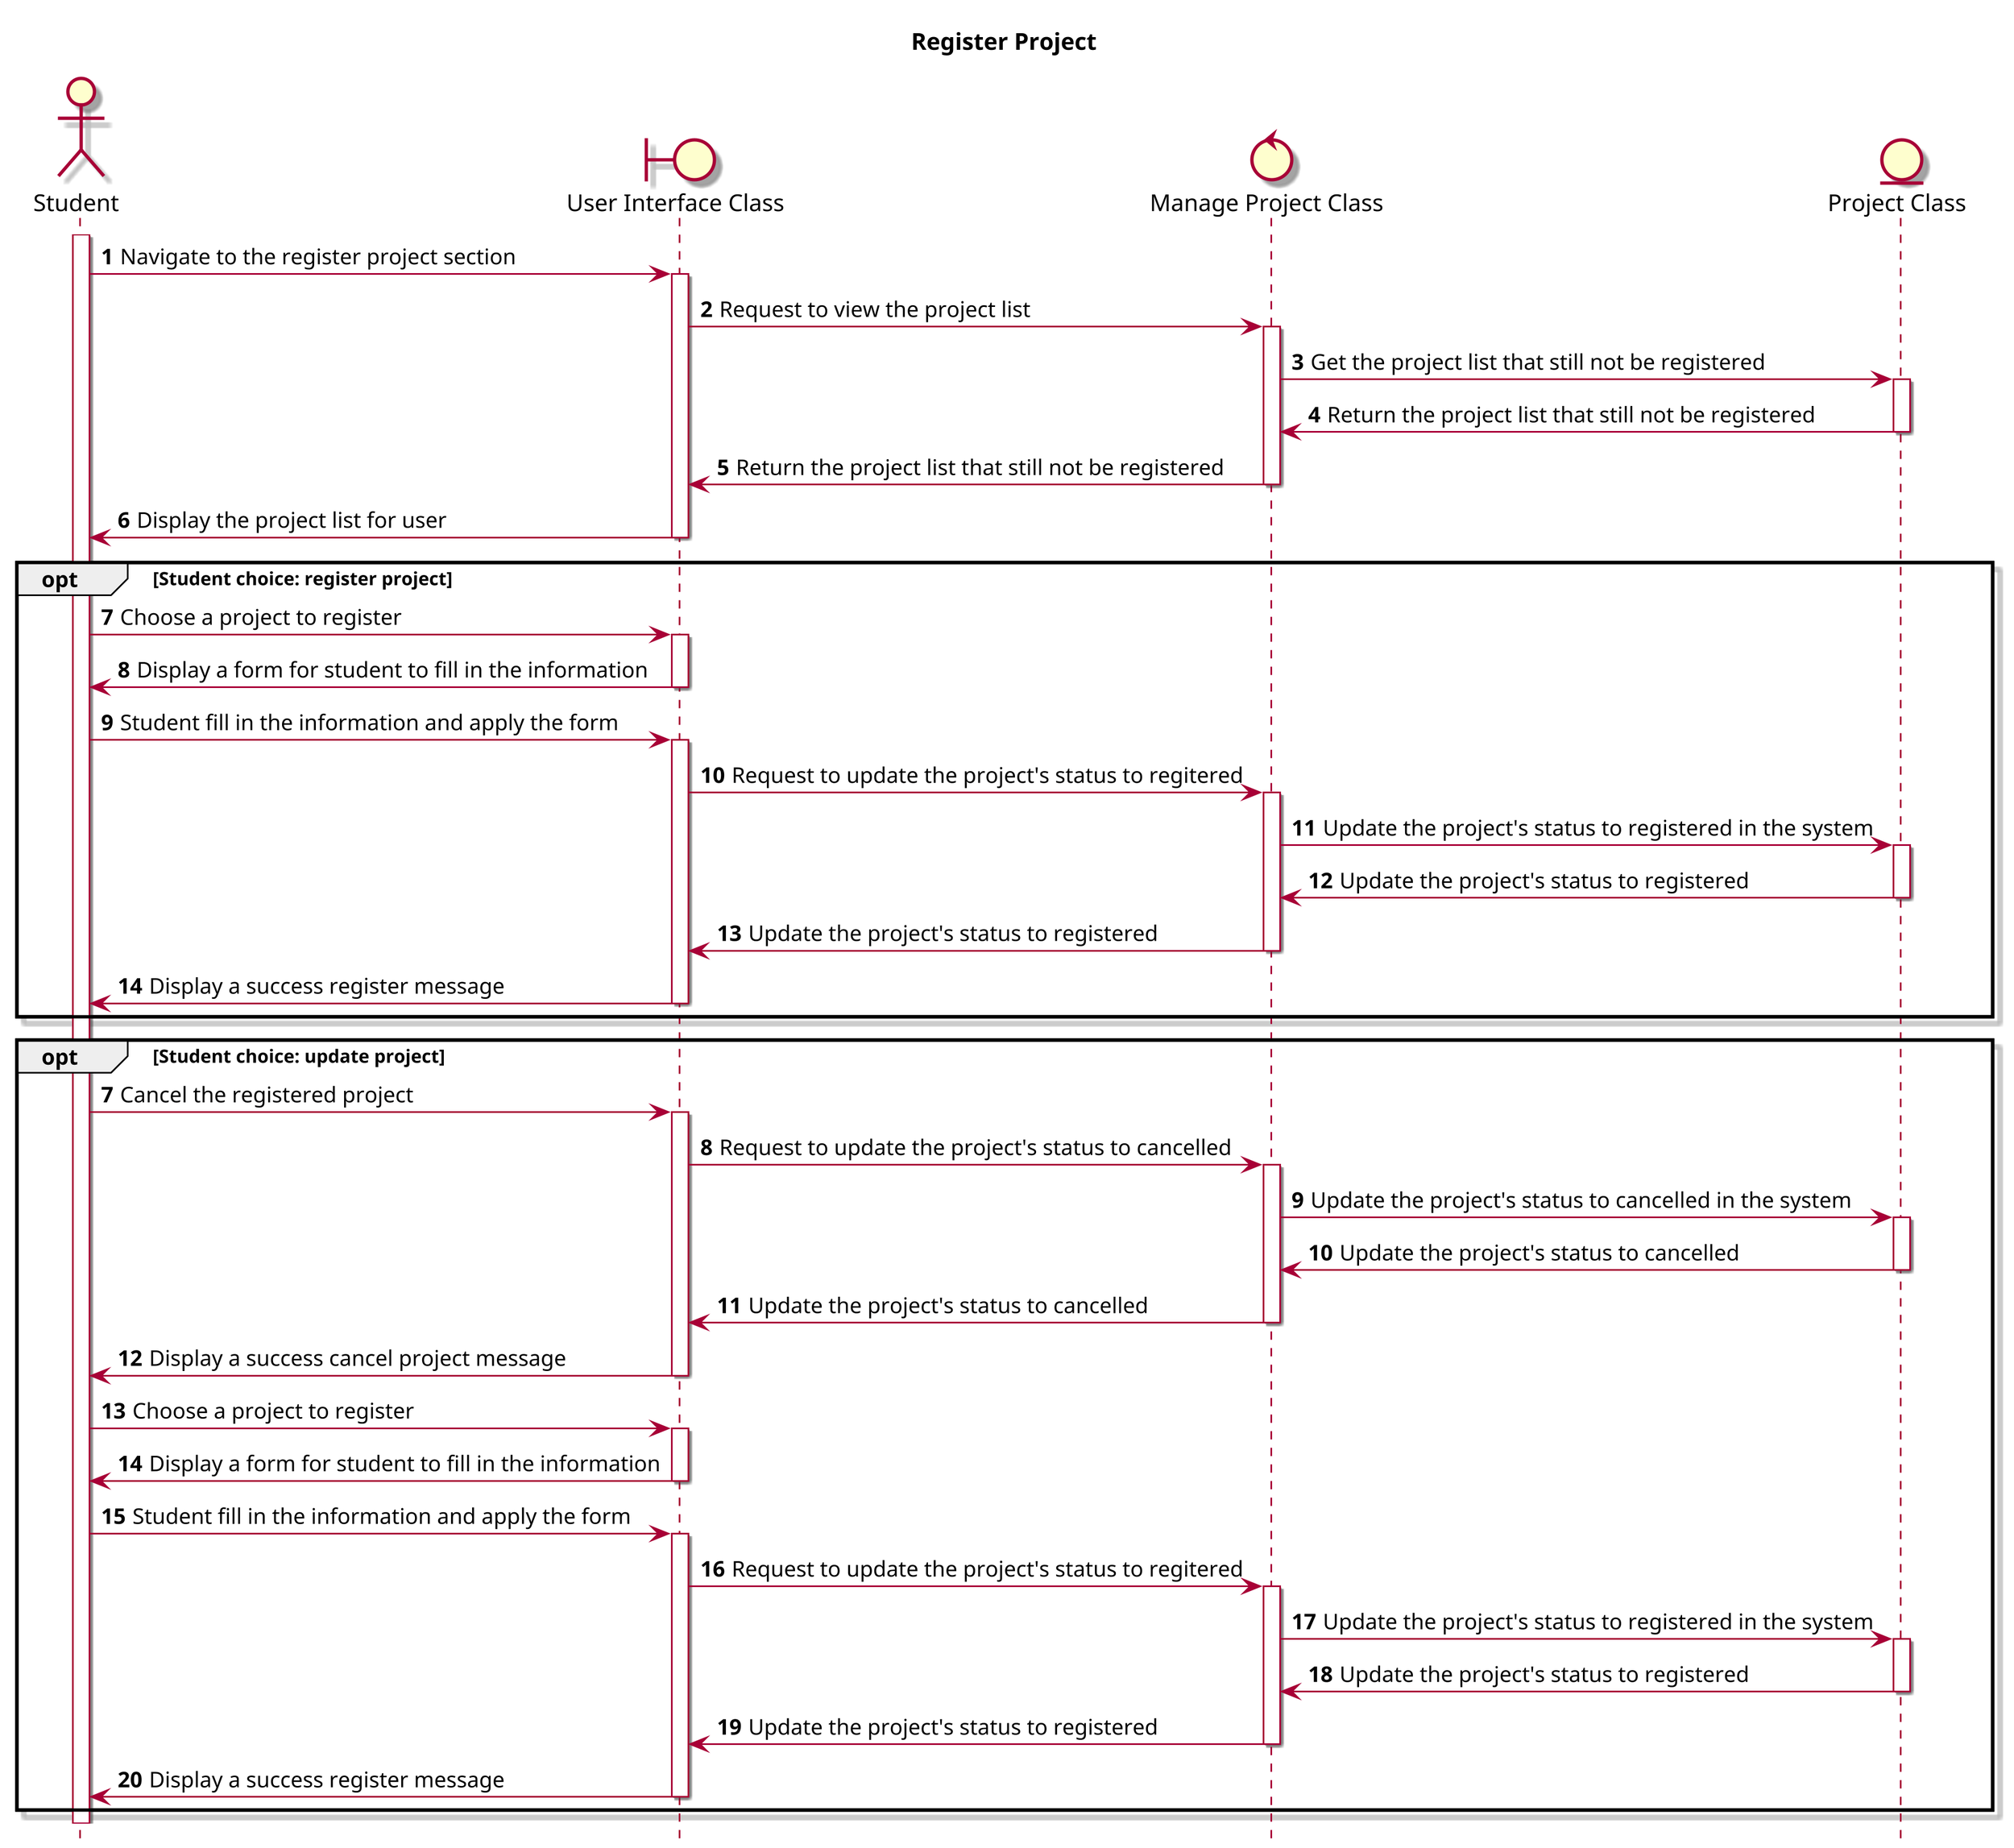 @startuml SEQ9 Register Project
skin rose 
scale 3
hide footbox

title Register Project
actor "Student" as student
boundary "User Interface Class" as UIClass
control "Manage Project Class" as managePj
entity "Project Class" as pjClass

autonumber 
    student ++
    student -> UIClass ++: Navigate to the register project section
    UIClass -> managePj ++: Request to view the project list
    managePj -> pjClass ++: Get the project list that still not be registered
    pjClass -> managePj --: Return the project list that still not be registered
    managePj -> UIClass --: Return the project list that still not be registered
    UIClass -> student --: Display the project list for user

        opt Student choice: register project
        student -> UIClass ++: Choose a project to register
        UIClass -> student --: Display a form for student to fill in the information
        student -> UIClass ++: Student fill in the information and apply the form
        UIClass -> managePj ++: Request to update the project's status to regitered
        managePj -> pjClass ++: Update the project's status to registered in the system
        pjClass -> managePj --: Update the project's status to registered
        managePj -> UIClass --: Update the project's status to registered
        UIClass -> student --: Display a success register message
        end

        opt Student choice: update project
        autonumber 7
        student -> UIClass ++: Cancel the registered project
        UIClass -> managePj ++: Request to update the project's status to cancelled
        managePj -> pjClass ++: Update the project's status to cancelled in the system
        pjClass -> managePj --: Update the project's status to cancelled
        managePj -> UIClass --: Update the project's status to cancelled
        UIClass -> student --: Display a success cancel project message
        student -> UIClass ++: Choose a project to register
        UIClass -> student --: Display a form for student to fill in the information
        student -> UIClass ++: Student fill in the information and apply the form
        UIClass -> managePj ++: Request to update the project's status to regitered
        managePj -> pjClass ++: Update the project's status to registered in the system
        pjClass -> managePj --: Update the project's status to registered
        managePj -> UIClass --: Update the project's status to registered
        UIClass -> student --: Display a success register message
        end
@enduml